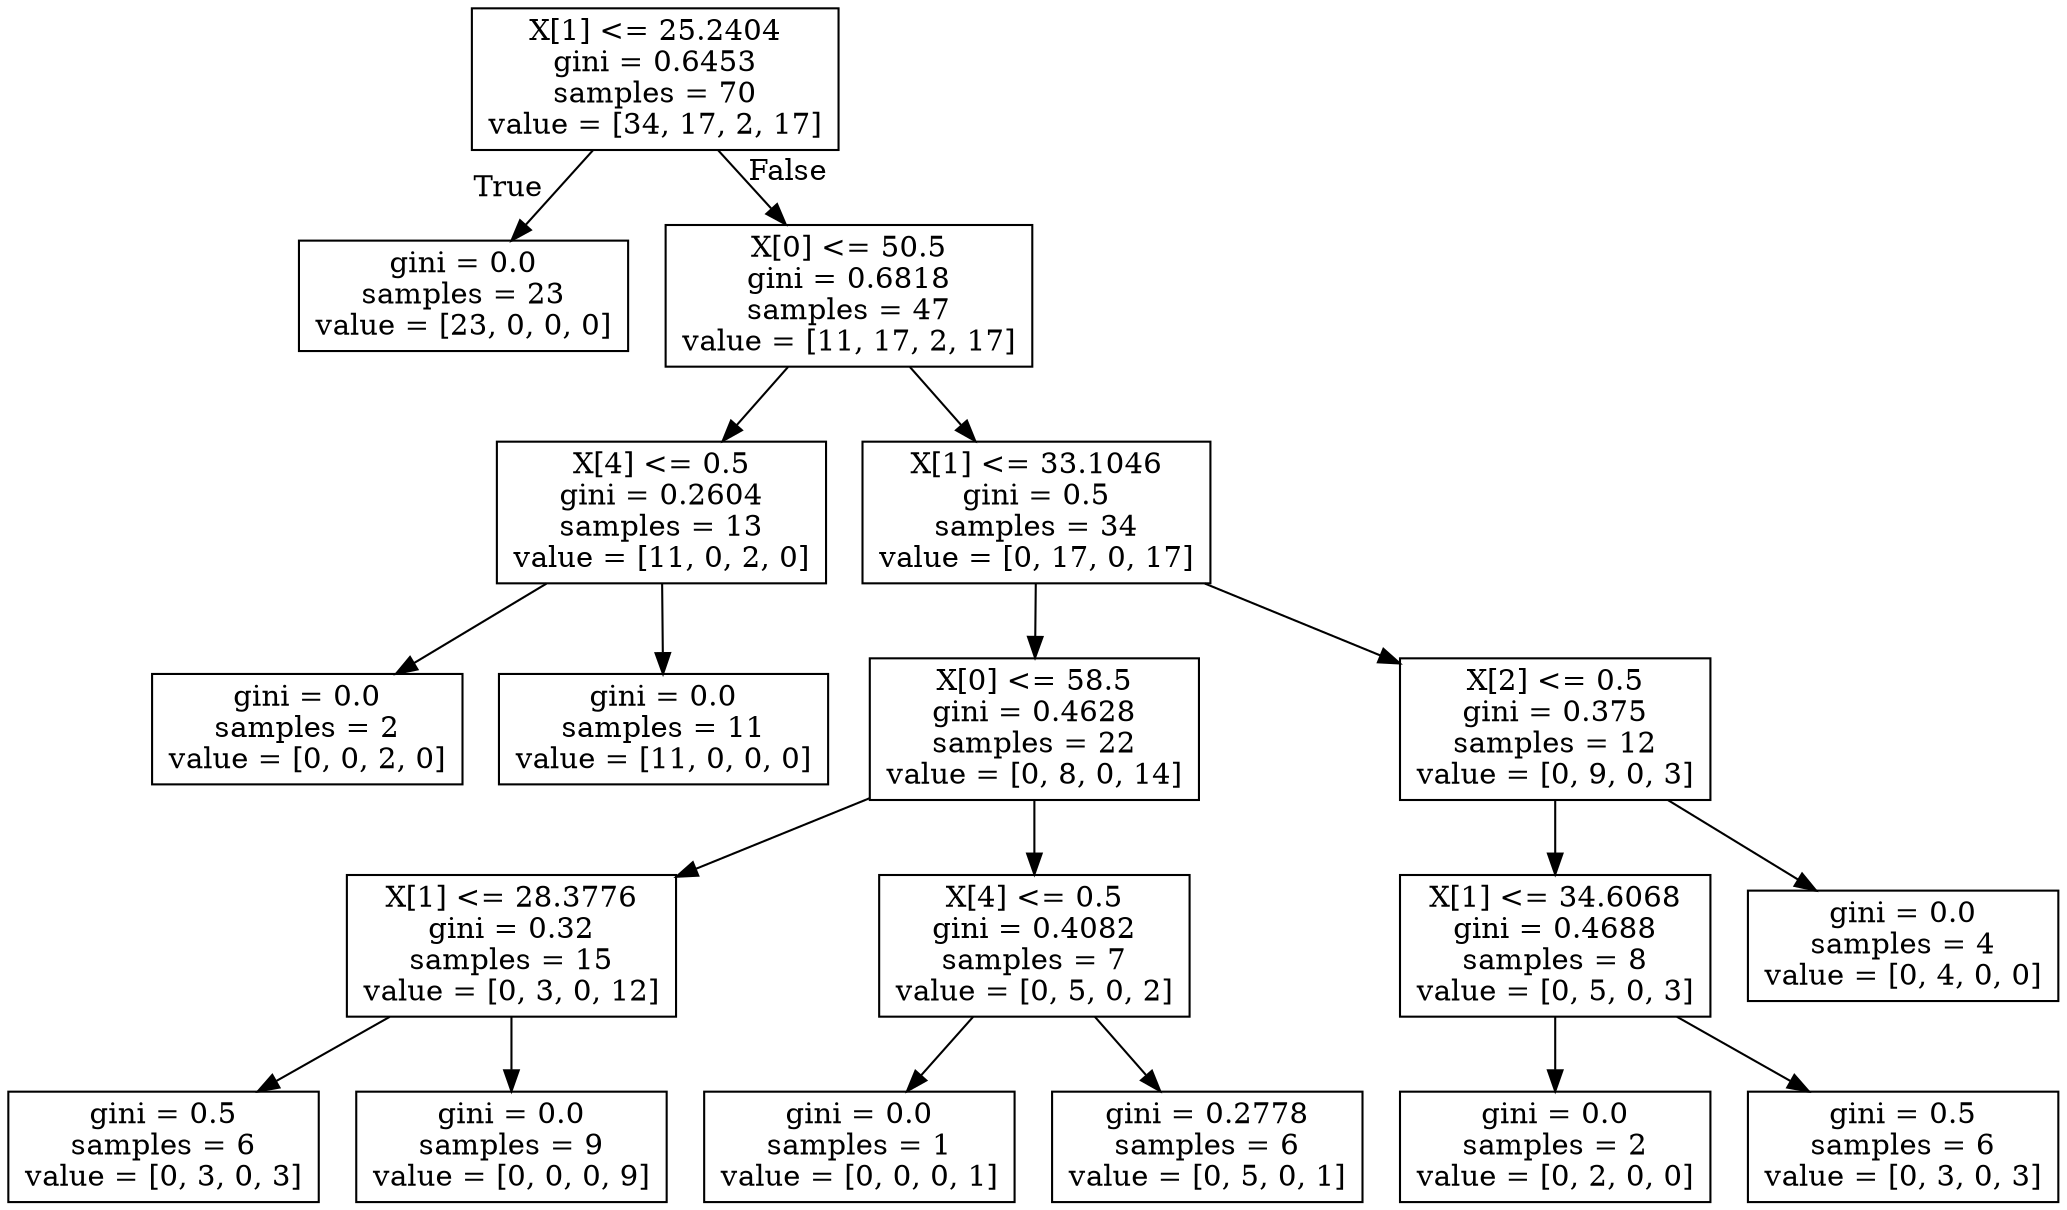 digraph Tree {
node [shape=box] ;
0 [label="X[1] <= 25.2404\ngini = 0.6453\nsamples = 70\nvalue = [34, 17, 2, 17]"] ;
1 [label="gini = 0.0\nsamples = 23\nvalue = [23, 0, 0, 0]"] ;
0 -> 1 [labeldistance=2.5, labelangle=45, headlabel="True"] ;
2 [label="X[0] <= 50.5\ngini = 0.6818\nsamples = 47\nvalue = [11, 17, 2, 17]"] ;
0 -> 2 [labeldistance=2.5, labelangle=-45, headlabel="False"] ;
3 [label="X[4] <= 0.5\ngini = 0.2604\nsamples = 13\nvalue = [11, 0, 2, 0]"] ;
2 -> 3 ;
4 [label="gini = 0.0\nsamples = 2\nvalue = [0, 0, 2, 0]"] ;
3 -> 4 ;
5 [label="gini = 0.0\nsamples = 11\nvalue = [11, 0, 0, 0]"] ;
3 -> 5 ;
6 [label="X[1] <= 33.1046\ngini = 0.5\nsamples = 34\nvalue = [0, 17, 0, 17]"] ;
2 -> 6 ;
7 [label="X[0] <= 58.5\ngini = 0.4628\nsamples = 22\nvalue = [0, 8, 0, 14]"] ;
6 -> 7 ;
8 [label="X[1] <= 28.3776\ngini = 0.32\nsamples = 15\nvalue = [0, 3, 0, 12]"] ;
7 -> 8 ;
9 [label="gini = 0.5\nsamples = 6\nvalue = [0, 3, 0, 3]"] ;
8 -> 9 ;
10 [label="gini = 0.0\nsamples = 9\nvalue = [0, 0, 0, 9]"] ;
8 -> 10 ;
11 [label="X[4] <= 0.5\ngini = 0.4082\nsamples = 7\nvalue = [0, 5, 0, 2]"] ;
7 -> 11 ;
12 [label="gini = 0.0\nsamples = 1\nvalue = [0, 0, 0, 1]"] ;
11 -> 12 ;
13 [label="gini = 0.2778\nsamples = 6\nvalue = [0, 5, 0, 1]"] ;
11 -> 13 ;
14 [label="X[2] <= 0.5\ngini = 0.375\nsamples = 12\nvalue = [0, 9, 0, 3]"] ;
6 -> 14 ;
15 [label="X[1] <= 34.6068\ngini = 0.4688\nsamples = 8\nvalue = [0, 5, 0, 3]"] ;
14 -> 15 ;
16 [label="gini = 0.0\nsamples = 2\nvalue = [0, 2, 0, 0]"] ;
15 -> 16 ;
17 [label="gini = 0.5\nsamples = 6\nvalue = [0, 3, 0, 3]"] ;
15 -> 17 ;
18 [label="gini = 0.0\nsamples = 4\nvalue = [0, 4, 0, 0]"] ;
14 -> 18 ;
}